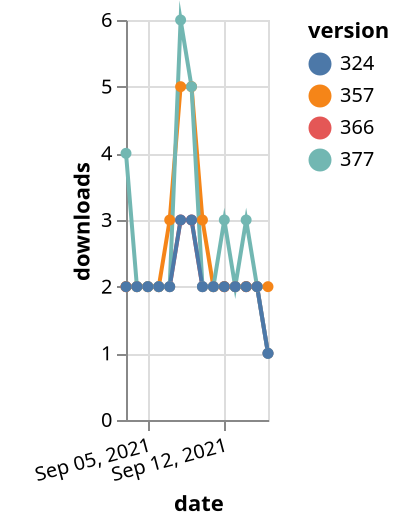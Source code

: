 {"$schema": "https://vega.github.io/schema/vega-lite/v5.json", "description": "A simple bar chart with embedded data.", "data": {"values": [{"date": "2021-09-03", "total": 2365, "delta": 2, "version": "366"}, {"date": "2021-09-04", "total": 2367, "delta": 2, "version": "366"}, {"date": "2021-09-05", "total": 2369, "delta": 2, "version": "366"}, {"date": "2021-09-06", "total": 2371, "delta": 2, "version": "366"}, {"date": "2021-09-07", "total": 2373, "delta": 2, "version": "366"}, {"date": "2021-09-08", "total": 2376, "delta": 3, "version": "366"}, {"date": "2021-09-09", "total": 2379, "delta": 3, "version": "366"}, {"date": "2021-09-10", "total": 2381, "delta": 2, "version": "366"}, {"date": "2021-09-11", "total": 2383, "delta": 2, "version": "366"}, {"date": "2021-09-12", "total": 2385, "delta": 2, "version": "366"}, {"date": "2021-09-13", "total": 2387, "delta": 2, "version": "366"}, {"date": "2021-09-14", "total": 2389, "delta": 2, "version": "366"}, {"date": "2021-09-15", "total": 2391, "delta": 2, "version": "366"}, {"date": "2021-09-16", "total": 2392, "delta": 1, "version": "366"}, {"date": "2021-09-03", "total": 2944, "delta": 2, "version": "357"}, {"date": "2021-09-04", "total": 2946, "delta": 2, "version": "357"}, {"date": "2021-09-05", "total": 2948, "delta": 2, "version": "357"}, {"date": "2021-09-06", "total": 2950, "delta": 2, "version": "357"}, {"date": "2021-09-07", "total": 2953, "delta": 3, "version": "357"}, {"date": "2021-09-08", "total": 2958, "delta": 5, "version": "357"}, {"date": "2021-09-09", "total": 2963, "delta": 5, "version": "357"}, {"date": "2021-09-10", "total": 2966, "delta": 3, "version": "357"}, {"date": "2021-09-11", "total": 2968, "delta": 2, "version": "357"}, {"date": "2021-09-12", "total": 2970, "delta": 2, "version": "357"}, {"date": "2021-09-13", "total": 2972, "delta": 2, "version": "357"}, {"date": "2021-09-14", "total": 2974, "delta": 2, "version": "357"}, {"date": "2021-09-15", "total": 2976, "delta": 2, "version": "357"}, {"date": "2021-09-16", "total": 2978, "delta": 2, "version": "357"}, {"date": "2021-09-03", "total": 2163, "delta": 4, "version": "377"}, {"date": "2021-09-04", "total": 2165, "delta": 2, "version": "377"}, {"date": "2021-09-05", "total": 2167, "delta": 2, "version": "377"}, {"date": "2021-09-06", "total": 2169, "delta": 2, "version": "377"}, {"date": "2021-09-07", "total": 2171, "delta": 2, "version": "377"}, {"date": "2021-09-08", "total": 2177, "delta": 6, "version": "377"}, {"date": "2021-09-09", "total": 2182, "delta": 5, "version": "377"}, {"date": "2021-09-10", "total": 2184, "delta": 2, "version": "377"}, {"date": "2021-09-11", "total": 2186, "delta": 2, "version": "377"}, {"date": "2021-09-12", "total": 2189, "delta": 3, "version": "377"}, {"date": "2021-09-13", "total": 2191, "delta": 2, "version": "377"}, {"date": "2021-09-14", "total": 2194, "delta": 3, "version": "377"}, {"date": "2021-09-15", "total": 2196, "delta": 2, "version": "377"}, {"date": "2021-09-16", "total": 2197, "delta": 1, "version": "377"}, {"date": "2021-09-03", "total": 2612, "delta": 2, "version": "324"}, {"date": "2021-09-04", "total": 2614, "delta": 2, "version": "324"}, {"date": "2021-09-05", "total": 2616, "delta": 2, "version": "324"}, {"date": "2021-09-06", "total": 2618, "delta": 2, "version": "324"}, {"date": "2021-09-07", "total": 2620, "delta": 2, "version": "324"}, {"date": "2021-09-08", "total": 2623, "delta": 3, "version": "324"}, {"date": "2021-09-09", "total": 2626, "delta": 3, "version": "324"}, {"date": "2021-09-10", "total": 2628, "delta": 2, "version": "324"}, {"date": "2021-09-11", "total": 2630, "delta": 2, "version": "324"}, {"date": "2021-09-12", "total": 2632, "delta": 2, "version": "324"}, {"date": "2021-09-13", "total": 2634, "delta": 2, "version": "324"}, {"date": "2021-09-14", "total": 2636, "delta": 2, "version": "324"}, {"date": "2021-09-15", "total": 2638, "delta": 2, "version": "324"}, {"date": "2021-09-16", "total": 2639, "delta": 1, "version": "324"}]}, "width": "container", "mark": {"type": "line", "point": {"filled": true}}, "encoding": {"x": {"field": "date", "type": "temporal", "timeUnit": "yearmonthdate", "title": "date", "axis": {"labelAngle": -15}}, "y": {"field": "delta", "type": "quantitative", "title": "downloads"}, "color": {"field": "version", "type": "nominal"}, "tooltip": {"field": "delta"}}}